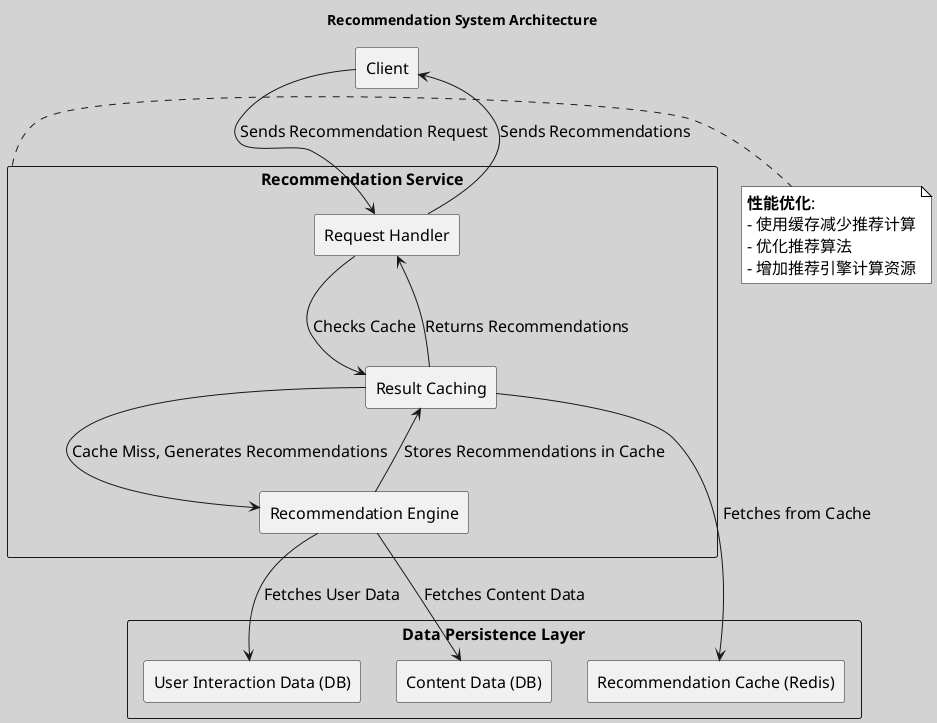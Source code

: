 @startuml

skinparam backgroundColor #D3D3D3
skinparam defaultFontName "Arial"
skinparam defaultFontSize 16
skinparam note {
    BackgroundColor #FFFFFF
    BorderColor #000000
    FontSize 16
    FontName "Arial"
}

title Recommendation System Architecture

rectangle "Client" as Client

rectangle "Recommendation Service" as RS {
    rectangle "Request Handler" as RH
    rectangle "Recommendation Engine" as RE
    rectangle "Result Caching" as RC
}

rectangle "Data Persistence Layer" as DPS {
    rectangle "User Interaction Data (DB)" as UID
    rectangle "Content Data (DB)" as CD
    rectangle "Recommendation Cache (Redis)" as RCache
}

Client -down-> RH : Sends Recommendation Request
RH -down-> RC : Checks Cache
RC -down-> RCache : Fetches from Cache
RC -down-> RE : Cache Miss, Generates Recommendations
RE -down-> UID : Fetches User Data
RE -down-> CD : Fetches Content Data
RE -up-> RC : Stores Recommendations in Cache
RC -up-> RH : Returns Recommendations
RH -up-> Client : Sends Recommendations

note right of RS
  **性能优化**:
  - 使用缓存减少推荐计算
  - 优化推荐算法
  - 增加推荐引擎计算资源
end note

@enduml
